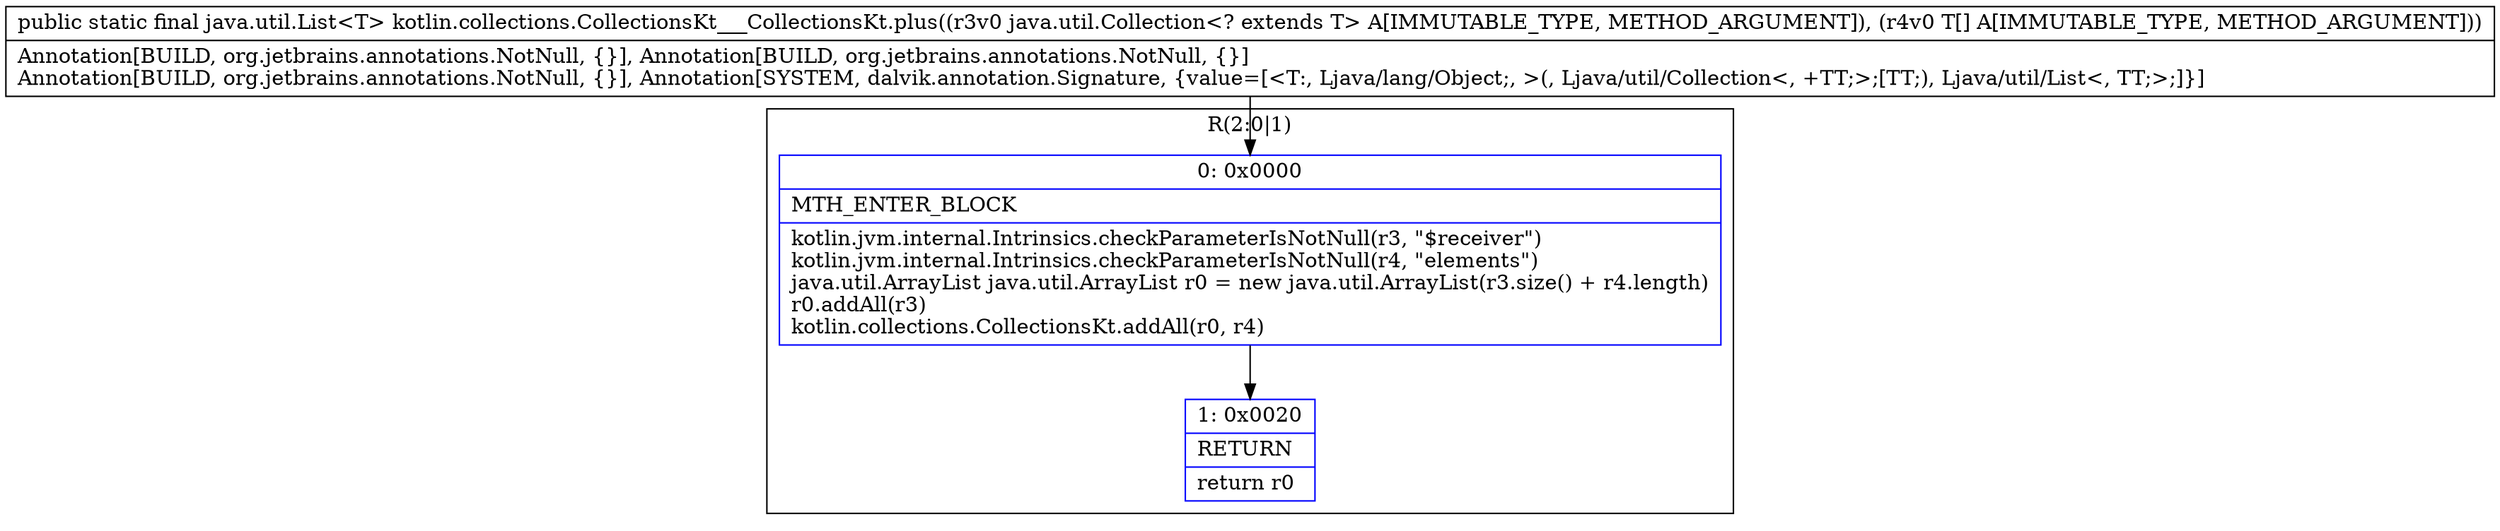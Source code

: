 digraph "CFG forkotlin.collections.CollectionsKt___CollectionsKt.plus(Ljava\/util\/Collection;[Ljava\/lang\/Object;)Ljava\/util\/List;" {
subgraph cluster_Region_1125283762 {
label = "R(2:0|1)";
node [shape=record,color=blue];
Node_0 [shape=record,label="{0\:\ 0x0000|MTH_ENTER_BLOCK\l|kotlin.jvm.internal.Intrinsics.checkParameterIsNotNull(r3, \"$receiver\")\lkotlin.jvm.internal.Intrinsics.checkParameterIsNotNull(r4, \"elements\")\ljava.util.ArrayList java.util.ArrayList r0 = new java.util.ArrayList(r3.size() + r4.length)\lr0.addAll(r3)\lkotlin.collections.CollectionsKt.addAll(r0, r4)\l}"];
Node_1 [shape=record,label="{1\:\ 0x0020|RETURN\l|return r0\l}"];
}
MethodNode[shape=record,label="{public static final java.util.List\<T\> kotlin.collections.CollectionsKt___CollectionsKt.plus((r3v0 java.util.Collection\<? extends T\> A[IMMUTABLE_TYPE, METHOD_ARGUMENT]), (r4v0 T[] A[IMMUTABLE_TYPE, METHOD_ARGUMENT]))  | Annotation[BUILD, org.jetbrains.annotations.NotNull, \{\}], Annotation[BUILD, org.jetbrains.annotations.NotNull, \{\}]\lAnnotation[BUILD, org.jetbrains.annotations.NotNull, \{\}], Annotation[SYSTEM, dalvik.annotation.Signature, \{value=[\<T:, Ljava\/lang\/Object;, \>(, Ljava\/util\/Collection\<, +TT;\>;[TT;), Ljava\/util\/List\<, TT;\>;]\}]\l}"];
MethodNode -> Node_0;
Node_0 -> Node_1;
}


